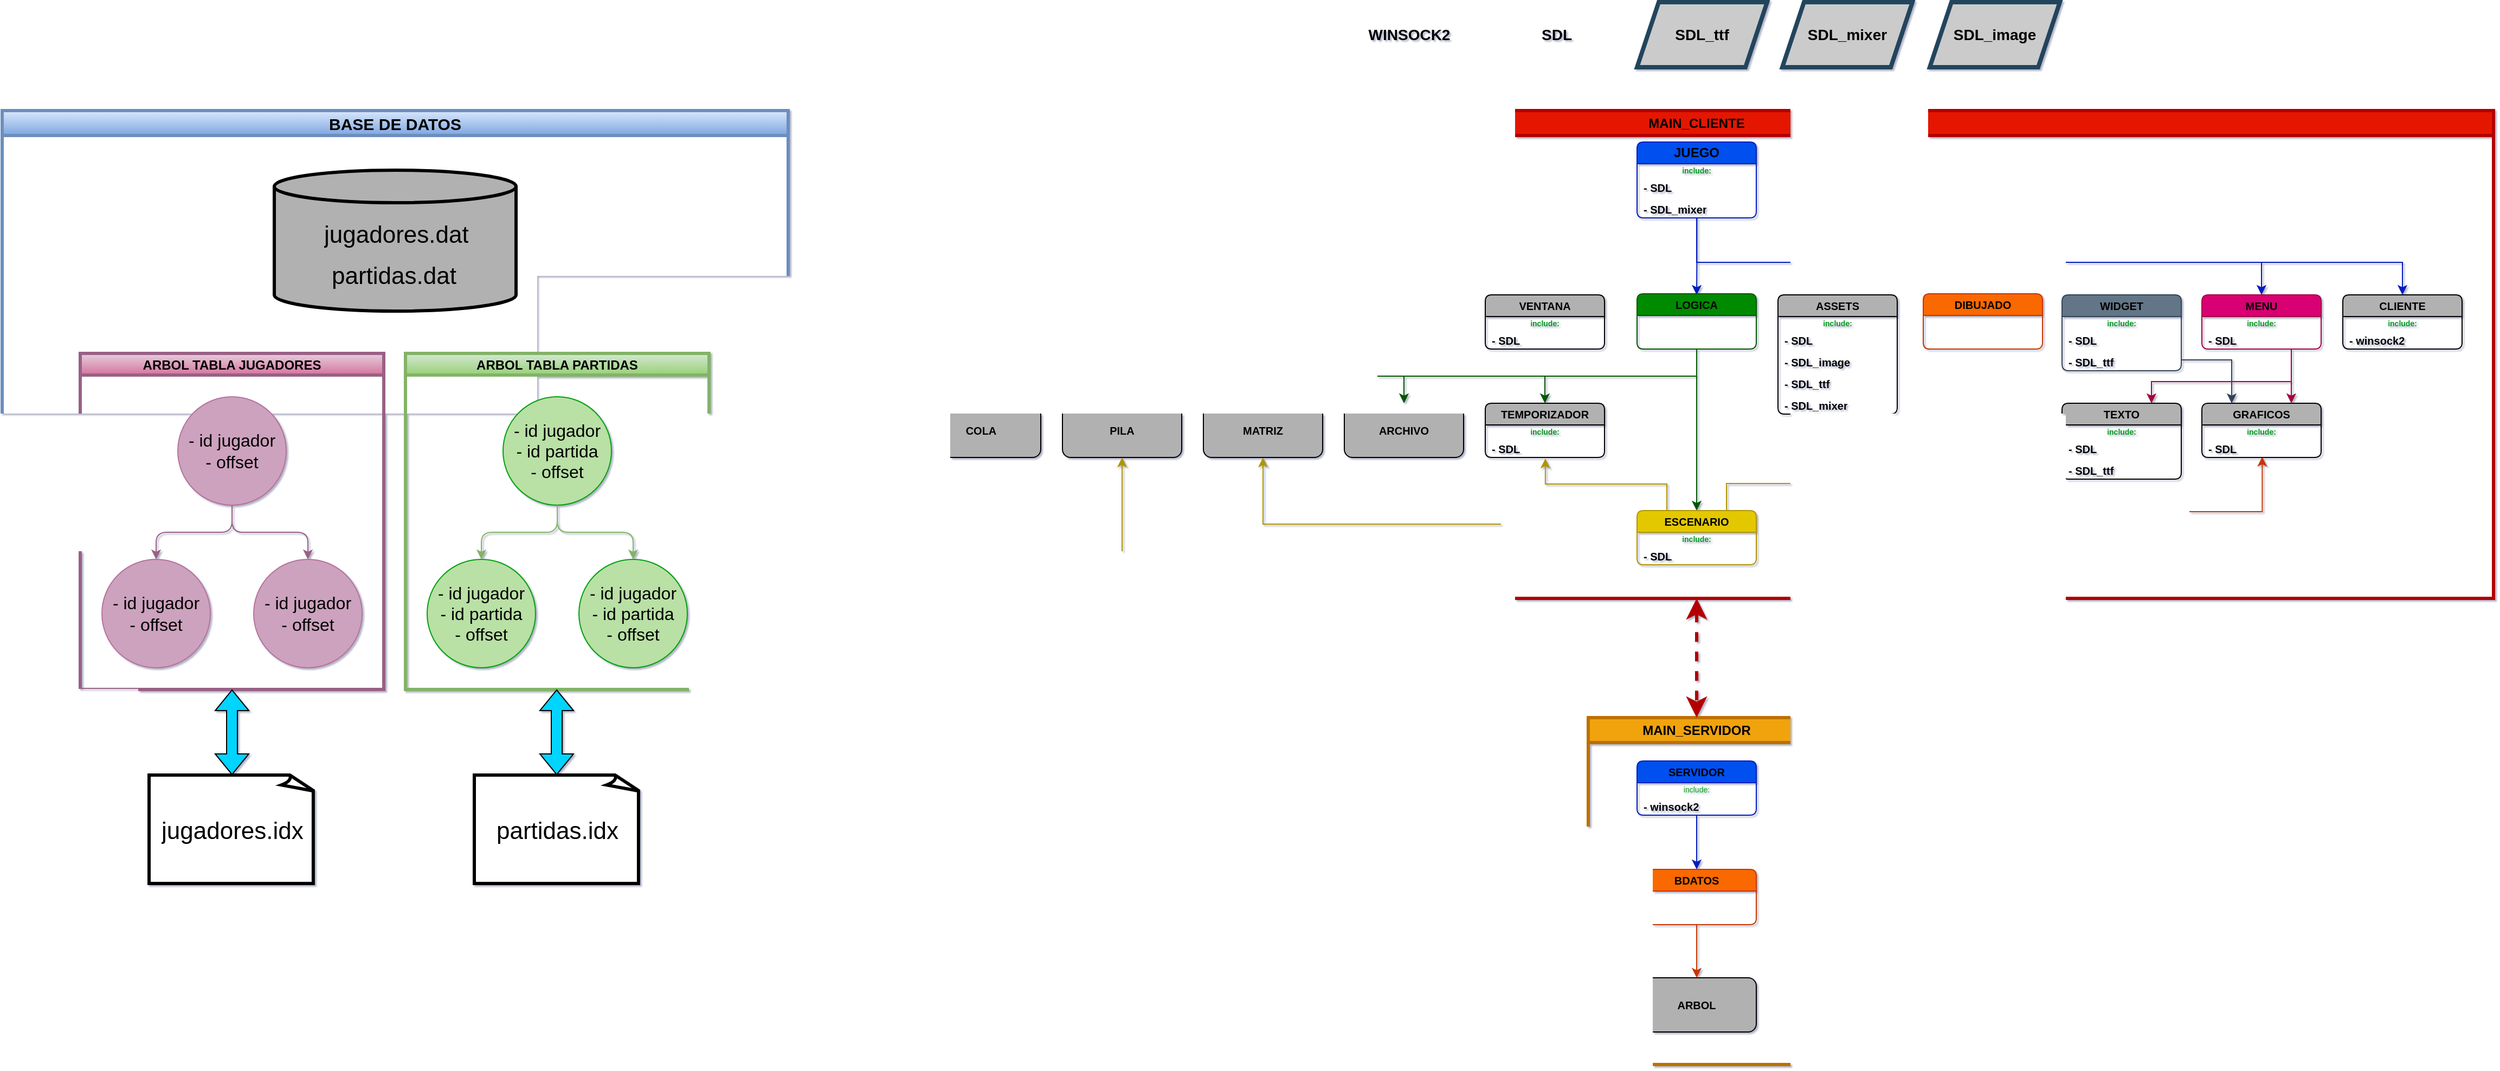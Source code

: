<mxfile version="28.1.2">
  <diagram name="Página-1" id="8xJ58uFshIjNtv8BeAsI">
    <mxGraphModel dx="3648" dy="1732" grid="0" gridSize="10" guides="1" tooltips="1" connect="1" arrows="1" fold="1" page="0" pageScale="1" pageWidth="827" pageHeight="1169" background="#ffffff" math="0" shadow="1">
      <root>
        <mxCell id="0" />
        <mxCell id="1" parent="0" />
        <mxCell id="m3_Cm1Yfm5MSL6efqMHy-41" value="&lt;font&gt;BASE DE DATOS&lt;/font&gt;" style="swimlane;whiteSpace=wrap;html=1;fillColor=#dae8fc;strokeColor=#6c8ebf;strokeWidth=3;gradientColor=#7ea6e0;labelBackgroundColor=none;swimlaneFillColor=#FFFFFF;fontSize=15;fontColor=#000000;" vertex="1" parent="1">
          <mxGeometry x="-738" y="140" width="725" height="764" as="geometry" />
        </mxCell>
        <mxCell id="qPD3X5Da9YaReoLdSvhw-47" style="edgeStyle=orthogonalEdgeStyle;rounded=0;orthogonalLoop=1;jettySize=auto;html=1;exitX=0.506;exitY=1.035;exitDx=0;exitDy=0;entryX=0.5;entryY=0;entryDx=0;entryDy=0;fillColor=#0050ef;strokeColor=#001DBC;exitPerimeter=0;" parent="1" source="qPD3X5Da9YaReoLdSvhw-148" target="qPD3X5Da9YaReoLdSvhw-149" edge="1">
          <mxGeometry relative="1" as="geometry">
            <mxPoint x="912" y="240" as="sourcePoint" />
            <mxPoint x="1408" y="310" as="targetPoint" />
            <Array as="points">
              <mxPoint x="826" y="280" />
              <mxPoint x="1346" y="280" />
            </Array>
          </mxGeometry>
        </mxCell>
        <mxCell id="qPD3X5Da9YaReoLdSvhw-80" style="edgeStyle=orthogonalEdgeStyle;rounded=0;orthogonalLoop=1;jettySize=auto;html=1;exitX=0.5;exitY=1;exitDx=0;exitDy=0;entryX=0.5;entryY=0;entryDx=0;entryDy=0;fillColor=#0050ef;strokeColor=#001DBC;" parent="1" source="qPD3X5Da9YaReoLdSvhw-145" target="qPD3X5Da9YaReoLdSvhw-159" edge="1">
          <mxGeometry relative="1" as="geometry">
            <mxPoint x="955" y="240" as="sourcePoint" />
            <mxPoint x="615" y="310" as="targetPoint" />
            <Array as="points">
              <mxPoint x="825" y="280" />
              <mxPoint x="685" y="280" />
            </Array>
          </mxGeometry>
        </mxCell>
        <mxCell id="qPD3X5Da9YaReoLdSvhw-81" style="edgeStyle=orthogonalEdgeStyle;rounded=0;orthogonalLoop=1;jettySize=auto;html=1;exitX=0.5;exitY=1;exitDx=0;exitDy=0;fillColor=#0050ef;strokeColor=#001DBC;entryX=0.5;entryY=0;entryDx=0;entryDy=0;" parent="1" source="qPD3X5Da9YaReoLdSvhw-145" target="qPD3X5Da9YaReoLdSvhw-132" edge="1">
          <mxGeometry relative="1" as="geometry">
            <mxPoint x="919" y="240" as="sourcePoint" />
            <mxPoint x="919" y="310" as="targetPoint" />
            <Array as="points">
              <mxPoint x="825" y="280" />
              <mxPoint x="955" y="280" />
            </Array>
          </mxGeometry>
        </mxCell>
        <mxCell id="qPD3X5Da9YaReoLdSvhw-88" style="edgeStyle=orthogonalEdgeStyle;rounded=0;orthogonalLoop=1;jettySize=auto;html=1;exitX=0.5;exitY=1;exitDx=0;exitDy=0;entryX=0.5;entryY=0;entryDx=0;entryDy=0;fillColor=#0050ef;strokeColor=#001DBC;" parent="1" source="qPD3X5Da9YaReoLdSvhw-145" edge="1">
          <mxGeometry relative="1" as="geometry">
            <mxPoint x="919" y="240" as="sourcePoint" />
            <Array as="points">
              <mxPoint x="825" y="280" />
              <mxPoint x="1089" y="280" />
            </Array>
            <mxPoint x="1089" y="310" as="targetPoint" />
          </mxGeometry>
        </mxCell>
        <mxCell id="qPD3X5Da9YaReoLdSvhw-97" style="edgeStyle=orthogonalEdgeStyle;rounded=0;orthogonalLoop=1;jettySize=auto;html=1;entryX=0.5;entryY=0;entryDx=0;entryDy=0;fillColor=#0050ef;strokeColor=#001DBC;" parent="1" target="qPD3X5Da9YaReoLdSvhw-162" edge="1">
          <mxGeometry relative="1" as="geometry">
            <mxPoint x="825" y="240" as="sourcePoint" />
            <mxPoint x="1253" y="310" as="targetPoint" />
            <Array as="points">
              <mxPoint x="825" y="280" />
              <mxPoint x="1217" y="280" />
            </Array>
          </mxGeometry>
        </mxCell>
        <mxCell id="qPD3X5Da9YaReoLdSvhw-89" style="edgeStyle=orthogonalEdgeStyle;rounded=0;orthogonalLoop=1;jettySize=auto;html=1;exitX=1;exitY=0.5;exitDx=0;exitDy=0;entryX=0.5;entryY=1;entryDx=0;entryDy=0;fillColor=#e3c800;strokeColor=#B09500;fontColor=#000000;labelBackgroundColor=none;fontStyle=1;fontSize=10;" parent="1" source="qPD3X5Da9YaReoLdSvhw-139" edge="1">
          <mxGeometry relative="1" as="geometry">
            <mxPoint x="840" y="535" as="sourcePoint" />
            <Array as="points">
              <mxPoint x="1089" y="535" />
            </Array>
            <mxPoint x="1089" y="360" as="targetPoint" />
          </mxGeometry>
        </mxCell>
        <mxCell id="qPD3X5Da9YaReoLdSvhw-98" style="edgeStyle=orthogonalEdgeStyle;rounded=0;orthogonalLoop=1;jettySize=auto;html=1;exitX=0.5;exitY=1;exitDx=0;exitDy=0;entryX=0.506;entryY=0.967;entryDx=0;entryDy=0;fillColor=#fa6800;strokeColor=#C73500;entryPerimeter=0;fontColor=#000000;labelBackgroundColor=none;fontStyle=1;fontSize=10;" parent="1" target="qPD3X5Da9YaReoLdSvhw-144" edge="1">
          <mxGeometry relative="1" as="geometry">
            <mxPoint x="1089" y="360" as="sourcePoint" />
            <mxPoint x="1372" y="460" as="targetPoint" />
            <Array as="points">
              <mxPoint x="1120" y="360" />
              <mxPoint x="1120" y="510" />
              <mxPoint x="1347" y="510" />
            </Array>
          </mxGeometry>
        </mxCell>
        <mxCell id="qPD3X5Da9YaReoLdSvhw-102" style="edgeStyle=orthogonalEdgeStyle;rounded=0;orthogonalLoop=1;jettySize=auto;html=1;exitX=0.25;exitY=1;exitDx=0;exitDy=0;fillColor=#fa6800;strokeColor=#C73500;entryX=1;entryY=0.5;entryDx=0;entryDy=0;fontColor=#000000;labelBackgroundColor=none;fontStyle=1;fontSize=10;" parent="1" target="qPD3X5Da9YaReoLdSvhw-153" edge="1">
          <mxGeometry relative="1" as="geometry">
            <mxPoint x="710" y="430" as="targetPoint" />
            <mxPoint x="1061.5" y="360" as="sourcePoint" />
          </mxGeometry>
        </mxCell>
        <mxCell id="qPD3X5Da9YaReoLdSvhw-10" value="ARCHIVO" style="html=1;whiteSpace=wrap;rounded=1;glass=0;shadow=0;fontColor=#000000;labelBackgroundColor=none;fontStyle=1;fontSize=10;strokeColor=#000000;fillColor=#B1B1B1;labelBorderColor=none;" parent="1" vertex="1">
          <mxGeometry x="500" y="410" width="110" height="50" as="geometry" />
        </mxCell>
        <mxCell id="qPD3X5Da9YaReoLdSvhw-34" value="" style="endArrow=classic;html=1;rounded=0;exitX=0.226;exitY=1.012;exitDx=0;exitDy=0;fillColor=#647687;strokeColor=#314354;exitPerimeter=0;fontColor=#000000;labelBackgroundColor=none;fontStyle=1;fontSize=10;" parent="1" source="qPD3X5Da9YaReoLdSvhw-165" edge="1">
          <mxGeometry width="50" height="50" relative="1" as="geometry">
            <mxPoint x="1187" y="360" as="sourcePoint" />
            <mxPoint x="1187" y="410" as="targetPoint" />
          </mxGeometry>
        </mxCell>
        <mxCell id="qPD3X5Da9YaReoLdSvhw-78" style="edgeStyle=orthogonalEdgeStyle;rounded=0;orthogonalLoop=1;jettySize=auto;html=1;exitX=0;exitY=0.25;exitDx=0;exitDy=0;entryX=0.5;entryY=1;entryDx=0;entryDy=0;fillColor=#e3c800;strokeColor=#B09500;fontColor=#000000;labelBackgroundColor=none;fontStyle=1;fontSize=10;" parent="1" source="qPD3X5Da9YaReoLdSvhw-138" target="qPD3X5Da9YaReoLdSvhw-59" edge="1">
          <mxGeometry relative="1" as="geometry">
            <mxPoint x="730" y="522.5" as="sourcePoint" />
          </mxGeometry>
        </mxCell>
        <mxCell id="qPD3X5Da9YaReoLdSvhw-59" value="MATRIZ" style="html=1;whiteSpace=wrap;rounded=1;glass=0;shadow=0;fontColor=#000000;labelBackgroundColor=none;fontStyle=1;fontSize=10;strokeColor=#000000;fillColor=#B1B1B1;labelBorderColor=none;" parent="1" vertex="1">
          <mxGeometry x="370" y="410" width="110" height="50" as="geometry" />
        </mxCell>
        <mxCell id="qPD3X5Da9YaReoLdSvhw-79" style="edgeStyle=orthogonalEdgeStyle;rounded=0;orthogonalLoop=1;jettySize=auto;html=1;exitX=0;exitY=0.5;exitDx=0;exitDy=0;entryX=0.5;entryY=1;entryDx=0;entryDy=0;fillColor=#e3c800;strokeColor=#B09500;fontColor=#000000;labelBackgroundColor=none;fontStyle=1;fontSize=10;" parent="1" source="qPD3X5Da9YaReoLdSvhw-140" target="qPD3X5Da9YaReoLdSvhw-61" edge="1">
          <mxGeometry relative="1" as="geometry">
            <mxPoint x="730" y="547.5" as="sourcePoint" />
          </mxGeometry>
        </mxCell>
        <mxCell id="qPD3X5Da9YaReoLdSvhw-61" value="PILA" style="html=1;whiteSpace=wrap;rounded=1;glass=0;shadow=0;fontColor=#000000;labelBackgroundColor=none;fontStyle=1;fontSize=10;strokeColor=#000000;fillColor=#B1B1B1;labelBorderColor=none;" parent="1" vertex="1">
          <mxGeometry x="240" y="410" width="110" height="50" as="geometry" />
        </mxCell>
        <mxCell id="qPD3X5Da9YaReoLdSvhw-63" value="COLA" style="html=1;whiteSpace=wrap;rounded=1;glass=0;shadow=0;fontColor=#000000;labelBackgroundColor=none;fontStyle=1;fontSize=10;strokeColor=#000000;fillColor=#B1B1B1;labelBorderColor=none;" parent="1" vertex="1">
          <mxGeometry x="110" y="410" width="110" height="50" as="geometry" />
        </mxCell>
        <mxCell id="qPD3X5Da9YaReoLdSvhw-99" value="WINSOCK2" style="shape=parallelogram;perimeter=parallelogramPerimeter;whiteSpace=wrap;html=1;fixedSize=1;fillColor=#CBCBCB;strokeColor=#23445d;strokeWidth=4;fillStyle=auto;fontStyle=1;fontSize=14;fontColor=#000000;" parent="1" vertex="1">
          <mxGeometry x="500" y="40" width="120" height="60" as="geometry" />
        </mxCell>
        <mxCell id="qPD3X5Da9YaReoLdSvhw-104" value="SDL" style="shape=parallelogram;perimeter=parallelogramPerimeter;whiteSpace=wrap;html=1;fixedSize=1;fillColor=#CBCBCB;strokeColor=#23445d;strokeWidth=4;fillStyle=auto;fontStyle=1;fontSize=14;fontColor=#000000;" parent="1" vertex="1">
          <mxGeometry x="636" y="40" width="120" height="60" as="geometry" />
        </mxCell>
        <mxCell id="qPD3X5Da9YaReoLdSvhw-105" value="SDL_ttf" style="shape=parallelogram;perimeter=parallelogramPerimeter;whiteSpace=wrap;html=1;fixedSize=1;fillColor=#CBCBCB;strokeColor=#23445d;strokeWidth=4;fillStyle=auto;fontStyle=1;fontSize=14;fontColor=#000000;" parent="1" vertex="1">
          <mxGeometry x="770" y="40" width="120" height="60" as="geometry" />
        </mxCell>
        <mxCell id="qPD3X5Da9YaReoLdSvhw-106" value="SDL_mixer" style="shape=parallelogram;perimeter=parallelogramPerimeter;whiteSpace=wrap;html=1;fixedSize=1;fillColor=#CBCBCB;strokeColor=#23445d;strokeWidth=4;fillStyle=auto;fontStyle=1;fontSize=14;fontColor=#000000;" parent="1" vertex="1">
          <mxGeometry x="904" y="40" width="120" height="60" as="geometry" />
        </mxCell>
        <mxCell id="qPD3X5Da9YaReoLdSvhw-107" value="SDL_image" style="shape=parallelogram;perimeter=parallelogramPerimeter;whiteSpace=wrap;html=1;fixedSize=1;fillColor=#CBCBCB;strokeColor=#23445d;strokeWidth=4;fillStyle=auto;fontStyle=1;fontSize=14;fontColor=#000000;" parent="1" vertex="1">
          <mxGeometry x="1040" y="40" width="120" height="60" as="geometry" />
        </mxCell>
        <mxCell id="qPD3X5Da9YaReoLdSvhw-121" value="CLIENTE" style="swimlane;fontStyle=1;childLayout=stackLayout;horizontal=1;startSize=20;horizontalStack=0;resizeParent=1;resizeParentMax=0;resizeLast=0;collapsible=1;marginBottom=0;whiteSpace=wrap;html=1;rounded=1;absoluteArcSize=0;fontSize=10;arcSize=10;fillColor=#B1B1B1;fontColor=#000000;labelBackgroundColor=none;strokeColor=#000000;" parent="1" vertex="1">
          <mxGeometry x="1421" y="310" width="110" height="50" as="geometry">
            <mxRectangle x="1720" y="300" width="60" height="30" as="alternateBounds" />
          </mxGeometry>
        </mxCell>
        <mxCell id="qPD3X5Da9YaReoLdSvhw-122" value="include:" style="text;strokeColor=none;fillColor=none;align=center;verticalAlign=middle;spacingLeft=4;spacingRight=4;overflow=hidden;points=[[0,0.5],[1,0.5]];portConstraint=eastwest;rotatable=0;whiteSpace=wrap;html=1;fontSize=7;spacing=2;fontColor=#009A1B;fontStyle=1;arcSize=12;absoluteArcSize=1;imageAspect=0;rounded=0;labelBackgroundColor=none;" parent="qPD3X5Da9YaReoLdSvhw-121" vertex="1">
          <mxGeometry y="20" width="110" height="10" as="geometry" />
        </mxCell>
        <mxCell id="qPD3X5Da9YaReoLdSvhw-124" value="- winsock2" style="text;strokeColor=none;fillColor=none;spacingLeft=4;spacingRight=4;overflow=hidden;rotatable=0;points=[[0,0.5],[1,0.5]];portConstraint=eastwest;fontSize=10;whiteSpace=wrap;html=1;absoluteArcSize=0;rounded=1;gradientColor=default;fontColor=#000000;labelBackgroundColor=none;fontStyle=1" parent="qPD3X5Da9YaReoLdSvhw-121" vertex="1">
          <mxGeometry y="30" width="110" height="20" as="geometry" />
        </mxCell>
        <mxCell id="qPD3X5Da9YaReoLdSvhw-132" value="&lt;font&gt;ASSETS&lt;/font&gt;" style="swimlane;fontStyle=1;childLayout=stackLayout;horizontal=1;startSize=20;horizontalStack=0;resizeParent=1;resizeParentMax=0;resizeLast=0;collapsible=1;marginBottom=0;whiteSpace=wrap;html=1;rounded=1;absoluteArcSize=0;fontSize=10;arcSize=10;fontColor=#000000;labelBackgroundColor=none;strokeColor=#000000;fillColor=#B1B1B1;" parent="1" vertex="1">
          <mxGeometry x="900" y="310" width="110" height="110" as="geometry">
            <mxRectangle x="1720" y="300" width="60" height="30" as="alternateBounds" />
          </mxGeometry>
        </mxCell>
        <mxCell id="qPD3X5Da9YaReoLdSvhw-133" value="include:" style="text;strokeColor=none;fillColor=none;align=center;verticalAlign=middle;spacingLeft=4;spacingRight=4;overflow=hidden;points=[[0,0.5],[1,0.5]];portConstraint=eastwest;rotatable=0;whiteSpace=wrap;html=1;fontSize=7;spacing=2;fontColor=#009A1B;fontStyle=1;arcSize=12;absoluteArcSize=1;imageAspect=0;rounded=0;labelBackgroundColor=none;" parent="qPD3X5Da9YaReoLdSvhw-132" vertex="1">
          <mxGeometry y="20" width="110" height="10" as="geometry" />
        </mxCell>
        <mxCell id="qPD3X5Da9YaReoLdSvhw-134" value="- SDL" style="text;strokeColor=none;fillColor=none;spacingLeft=4;spacingRight=4;overflow=hidden;rotatable=0;points=[[0,0.5],[1,0.5]];portConstraint=eastwest;fontSize=10;whiteSpace=wrap;html=1;absoluteArcSize=0;rounded=1;gradientColor=default;fontColor=#000000;labelBackgroundColor=none;fontStyle=1" parent="qPD3X5Da9YaReoLdSvhw-132" vertex="1">
          <mxGeometry y="30" width="110" height="20" as="geometry" />
        </mxCell>
        <mxCell id="qPD3X5Da9YaReoLdSvhw-135" value="- SDL_image" style="text;strokeColor=none;fillColor=none;spacingLeft=4;spacingRight=4;overflow=hidden;rotatable=0;points=[[0,0.5],[1,0.5]];portConstraint=eastwest;fontSize=10;whiteSpace=wrap;html=1;absoluteArcSize=0;rounded=1;gradientColor=default;fontColor=#000000;labelBackgroundColor=none;fontStyle=1" parent="qPD3X5Da9YaReoLdSvhw-132" vertex="1">
          <mxGeometry y="50" width="110" height="20" as="geometry" />
        </mxCell>
        <mxCell id="qPD3X5Da9YaReoLdSvhw-136" value="- SDL_ttf" style="text;strokeColor=none;fillColor=none;spacingLeft=4;spacingRight=4;overflow=hidden;rotatable=0;points=[[0,0.5],[1,0.5]];portConstraint=eastwest;fontSize=10;whiteSpace=wrap;html=1;absoluteArcSize=0;rounded=1;gradientColor=default;fontColor=#000000;labelBackgroundColor=none;fontStyle=1" parent="qPD3X5Da9YaReoLdSvhw-132" vertex="1">
          <mxGeometry y="70" width="110" height="20" as="geometry" />
        </mxCell>
        <mxCell id="qPD3X5Da9YaReoLdSvhw-137" value="- SDL_mixer" style="text;strokeColor=none;fillColor=none;spacingLeft=4;spacingRight=4;overflow=hidden;rotatable=0;points=[[0,0.5],[1,0.5]];portConstraint=eastwest;fontSize=10;whiteSpace=wrap;html=1;absoluteArcSize=0;rounded=1;gradientColor=default;fontColor=#000000;labelBackgroundColor=none;fontStyle=1" parent="qPD3X5Da9YaReoLdSvhw-132" vertex="1">
          <mxGeometry y="90" width="110" height="20" as="geometry" />
        </mxCell>
        <mxCell id="qPD3X5Da9YaReoLdSvhw-141" style="edgeStyle=orthogonalEdgeStyle;rounded=0;orthogonalLoop=1;jettySize=auto;html=1;exitX=0.25;exitY=0;exitDx=0;exitDy=0;entryX=0.504;entryY=1.05;entryDx=0;entryDy=0;fillColor=#e3c800;strokeColor=#B09500;entryPerimeter=0;fontColor=#000000;labelBackgroundColor=none;fontStyle=1;fontSize=10;" parent="1" source="qPD3X5Da9YaReoLdSvhw-138" target="qPD3X5Da9YaReoLdSvhw-154" edge="1">
          <mxGeometry relative="1" as="geometry">
            <mxPoint x="645" y="460" as="targetPoint" />
          </mxGeometry>
        </mxCell>
        <mxCell id="qPD3X5Da9YaReoLdSvhw-142" value="&lt;span&gt;GRAFICOS&lt;/span&gt;" style="swimlane;fontStyle=1;childLayout=stackLayout;horizontal=1;startSize=20;horizontalStack=0;resizeParent=1;resizeParentMax=0;resizeLast=0;collapsible=1;marginBottom=0;whiteSpace=wrap;html=1;rounded=1;absoluteArcSize=0;fontSize=10;arcSize=10;fillColor=#B1B1B1;fontColor=#000000;labelBackgroundColor=none;strokeColor=#000000;" parent="1" vertex="1">
          <mxGeometry x="1291" y="410" width="110" height="50" as="geometry">
            <mxRectangle x="1720" y="300" width="60" height="30" as="alternateBounds" />
          </mxGeometry>
        </mxCell>
        <mxCell id="qPD3X5Da9YaReoLdSvhw-143" value="include:" style="text;strokeColor=none;fillColor=none;align=center;verticalAlign=middle;spacingLeft=4;spacingRight=4;overflow=hidden;points=[[0,0.5],[1,0.5]];portConstraint=eastwest;rotatable=0;whiteSpace=wrap;html=1;fontSize=7;spacing=2;fontColor=#009A1B;fontStyle=1;arcSize=12;absoluteArcSize=1;imageAspect=0;rounded=0;labelBackgroundColor=none;" parent="qPD3X5Da9YaReoLdSvhw-142" vertex="1">
          <mxGeometry y="20" width="110" height="10" as="geometry" />
        </mxCell>
        <mxCell id="qPD3X5Da9YaReoLdSvhw-144" value="- SDL" style="text;strokeColor=none;fillColor=none;spacingLeft=4;spacingRight=4;overflow=hidden;rotatable=0;points=[[0,0.5],[1,0.5]];portConstraint=eastwest;fontSize=10;whiteSpace=wrap;html=1;absoluteArcSize=0;rounded=1;gradientColor=default;fontColor=#000000;labelBackgroundColor=none;fontStyle=1;" parent="qPD3X5Da9YaReoLdSvhw-142" vertex="1">
          <mxGeometry y="30" width="110" height="20" as="geometry" />
        </mxCell>
        <mxCell id="qPD3X5Da9YaReoLdSvhw-168" style="edgeStyle=orthogonalEdgeStyle;rounded=0;orthogonalLoop=1;jettySize=auto;html=1;exitX=0.75;exitY=1;exitDx=0;exitDy=0;entryX=0.75;entryY=0;entryDx=0;entryDy=0;fillColor=#d80073;strokeColor=#A50040;fontColor=#000000;labelBackgroundColor=none;fontStyle=1;fontSize=10;" parent="1" source="qPD3X5Da9YaReoLdSvhw-149" target="qPD3X5Da9YaReoLdSvhw-142" edge="1">
          <mxGeometry relative="1" as="geometry" />
        </mxCell>
        <mxCell id="qPD3X5Da9YaReoLdSvhw-169" style="edgeStyle=orthogonalEdgeStyle;rounded=0;orthogonalLoop=1;jettySize=auto;html=1;exitX=0.75;exitY=1;exitDx=0;exitDy=0;entryX=0.75;entryY=0;entryDx=0;entryDy=0;fillColor=#d80073;strokeColor=#A50040;fontColor=#000000;labelBackgroundColor=none;fontStyle=1;fontSize=10;" parent="1" source="qPD3X5Da9YaReoLdSvhw-149" target="qPD3X5Da9YaReoLdSvhw-155" edge="1">
          <mxGeometry relative="1" as="geometry">
            <Array as="points">
              <mxPoint x="1374" y="390" />
              <mxPoint x="1244" y="390" />
            </Array>
          </mxGeometry>
        </mxCell>
        <mxCell id="qPD3X5Da9YaReoLdSvhw-149" value="&lt;span&gt;MENU&lt;/span&gt;" style="swimlane;fontStyle=1;childLayout=stackLayout;horizontal=1;startSize=20;horizontalStack=0;resizeParent=1;resizeParentMax=0;resizeLast=0;collapsible=1;marginBottom=0;whiteSpace=wrap;html=1;rounded=1;absoluteArcSize=0;fontSize=10;arcSize=10;fillColor=#d80073;fontColor=#000000;strokeColor=#A50040;labelBackgroundColor=none;" parent="1" vertex="1">
          <mxGeometry x="1291" y="310" width="110" height="50" as="geometry">
            <mxRectangle x="1720" y="300" width="60" height="30" as="alternateBounds" />
          </mxGeometry>
        </mxCell>
        <mxCell id="qPD3X5Da9YaReoLdSvhw-150" value="include:" style="text;strokeColor=none;fillColor=none;align=center;verticalAlign=middle;spacingLeft=4;spacingRight=4;overflow=hidden;points=[[0,0.5],[1,0.5]];portConstraint=eastwest;rotatable=0;whiteSpace=wrap;html=1;fontSize=7;spacing=2;fontColor=#009A1B;fontStyle=1;arcSize=12;absoluteArcSize=1;imageAspect=0;rounded=0;labelBackgroundColor=none;" parent="qPD3X5Da9YaReoLdSvhw-149" vertex="1">
          <mxGeometry y="20" width="110" height="10" as="geometry" />
        </mxCell>
        <mxCell id="qPD3X5Da9YaReoLdSvhw-151" value="- SDL" style="text;strokeColor=none;fillColor=none;spacingLeft=4;spacingRight=4;overflow=hidden;rotatable=0;points=[[0,0.5],[1,0.5]];portConstraint=eastwest;fontSize=10;whiteSpace=wrap;html=1;absoluteArcSize=0;rounded=1;gradientColor=default;fontColor=#000000;labelBackgroundColor=none;fontStyle=1" parent="qPD3X5Da9YaReoLdSvhw-149" vertex="1">
          <mxGeometry y="30" width="110" height="20" as="geometry" />
        </mxCell>
        <mxCell id="qPD3X5Da9YaReoLdSvhw-152" value="&lt;span&gt;TEMPORIZADOR&lt;/span&gt;" style="swimlane;fontStyle=1;childLayout=stackLayout;horizontal=1;startSize=20;horizontalStack=0;resizeParent=1;resizeParentMax=0;resizeLast=0;collapsible=1;marginBottom=0;whiteSpace=wrap;html=1;rounded=1;absoluteArcSize=0;fontSize=10;arcSize=10;fontColor=#000000;labelBackgroundColor=none;strokeColor=#000000;fillColor=#B1B1B1;" parent="1" vertex="1">
          <mxGeometry x="630" y="410" width="110" height="50" as="geometry">
            <mxRectangle x="1720" y="300" width="60" height="30" as="alternateBounds" />
          </mxGeometry>
        </mxCell>
        <mxCell id="qPD3X5Da9YaReoLdSvhw-153" value="include:" style="text;strokeColor=none;fillColor=none;align=center;verticalAlign=middle;spacingLeft=4;spacingRight=4;overflow=hidden;points=[[0,0.5],[1,0.5]];portConstraint=eastwest;rotatable=0;whiteSpace=wrap;html=1;fontSize=7;spacing=2;fontColor=#009A1B;fontStyle=1;arcSize=12;absoluteArcSize=1;imageAspect=0;rounded=0;labelBackgroundColor=none;" parent="qPD3X5Da9YaReoLdSvhw-152" vertex="1">
          <mxGeometry y="20" width="110" height="10" as="geometry" />
        </mxCell>
        <mxCell id="qPD3X5Da9YaReoLdSvhw-154" value="- SDL" style="text;strokeColor=none;fillColor=none;spacingLeft=4;spacingRight=4;overflow=hidden;rotatable=0;points=[[0,0.5],[1,0.5]];portConstraint=eastwest;fontSize=10;whiteSpace=wrap;html=1;absoluteArcSize=0;rounded=1;gradientColor=default;fontColor=#000000;labelBackgroundColor=none;fontStyle=1" parent="qPD3X5Da9YaReoLdSvhw-152" vertex="1">
          <mxGeometry y="30" width="110" height="20" as="geometry" />
        </mxCell>
        <mxCell id="qPD3X5Da9YaReoLdSvhw-155" value="&lt;span&gt;TEXTO&lt;/span&gt;" style="swimlane;fontStyle=1;childLayout=stackLayout;horizontal=1;startSize=20;horizontalStack=0;resizeParent=1;resizeParentMax=0;resizeLast=0;collapsible=1;marginBottom=0;whiteSpace=wrap;html=1;rounded=1;absoluteArcSize=0;fontSize=10;arcSize=10;fillColor=#B1B1B1;fontColor=#000000;labelBackgroundColor=none;strokeColor=#000000;" parent="1" vertex="1">
          <mxGeometry x="1162" y="410" width="110" height="70" as="geometry">
            <mxRectangle x="1720" y="300" width="60" height="30" as="alternateBounds" />
          </mxGeometry>
        </mxCell>
        <mxCell id="qPD3X5Da9YaReoLdSvhw-156" value="include:" style="text;strokeColor=none;fillColor=none;align=center;verticalAlign=middle;spacingLeft=4;spacingRight=4;overflow=hidden;points=[[0,0.5],[1,0.5]];portConstraint=eastwest;rotatable=0;whiteSpace=wrap;html=1;fontSize=7;spacing=2;fontColor=#009A1B;fontStyle=1;arcSize=12;absoluteArcSize=1;imageAspect=0;rounded=0;labelBackgroundColor=none;" parent="qPD3X5Da9YaReoLdSvhw-155" vertex="1">
          <mxGeometry y="20" width="110" height="10" as="geometry" />
        </mxCell>
        <mxCell id="qPD3X5Da9YaReoLdSvhw-157" value="- SDL" style="text;strokeColor=none;fillColor=none;spacingLeft=4;spacingRight=4;overflow=hidden;rotatable=0;points=[[0,0.5],[1,0.5]];portConstraint=eastwest;fontSize=10;whiteSpace=wrap;html=1;absoluteArcSize=0;rounded=1;gradientColor=default;fontColor=#000000;labelBackgroundColor=none;fontStyle=1" parent="qPD3X5Da9YaReoLdSvhw-155" vertex="1">
          <mxGeometry y="30" width="110" height="20" as="geometry" />
        </mxCell>
        <mxCell id="qPD3X5Da9YaReoLdSvhw-158" value="- SDL_ttf" style="text;strokeColor=none;fillColor=none;spacingLeft=4;spacingRight=4;overflow=hidden;rotatable=0;points=[[0,0.5],[1,0.5]];portConstraint=eastwest;fontSize=10;whiteSpace=wrap;html=1;absoluteArcSize=0;rounded=1;gradientColor=default;fontColor=#000000;labelBackgroundColor=none;fontStyle=1" parent="qPD3X5Da9YaReoLdSvhw-155" vertex="1">
          <mxGeometry y="50" width="110" height="20" as="geometry" />
        </mxCell>
        <mxCell id="qPD3X5Da9YaReoLdSvhw-159" value="&lt;span&gt;VENTANA&lt;/span&gt;" style="swimlane;fontStyle=1;childLayout=stackLayout;horizontal=1;startSize=20;horizontalStack=0;resizeParent=1;resizeParentMax=0;resizeLast=0;collapsible=1;marginBottom=0;whiteSpace=wrap;html=1;rounded=1;absoluteArcSize=0;fontSize=10;arcSize=10;fillColor=#B1B1B1;fontColor=#000000;labelBackgroundColor=none;labelBorderColor=none;strokeColor=#000000;" parent="1" vertex="1">
          <mxGeometry x="630" y="310" width="110" height="50" as="geometry">
            <mxRectangle x="1720" y="300" width="60" height="30" as="alternateBounds" />
          </mxGeometry>
        </mxCell>
        <mxCell id="qPD3X5Da9YaReoLdSvhw-160" value="include:" style="text;strokeColor=none;fillColor=none;align=center;verticalAlign=middle;spacingLeft=4;spacingRight=4;overflow=hidden;points=[[0,0.5],[1,0.5]];portConstraint=eastwest;rotatable=0;whiteSpace=wrap;html=1;fontSize=7;spacing=2;fontColor=#009A1B;fontStyle=1;arcSize=12;absoluteArcSize=1;imageAspect=0;rounded=0;labelBackgroundColor=none;" parent="qPD3X5Da9YaReoLdSvhw-159" vertex="1">
          <mxGeometry y="20" width="110" height="10" as="geometry" />
        </mxCell>
        <mxCell id="qPD3X5Da9YaReoLdSvhw-161" value="- SDL" style="text;strokeColor=none;fillColor=none;spacingLeft=4;spacingRight=4;overflow=hidden;rotatable=0;points=[[0,0.5],[1,0.5]];portConstraint=eastwest;fontSize=10;whiteSpace=wrap;html=1;absoluteArcSize=0;rounded=1;gradientColor=default;fontColor=#000000;labelBackgroundColor=none;fontStyle=1" parent="qPD3X5Da9YaReoLdSvhw-159" vertex="1">
          <mxGeometry y="30" width="110" height="20" as="geometry" />
        </mxCell>
        <mxCell id="qPD3X5Da9YaReoLdSvhw-162" value="&lt;span&gt;WIDGET&lt;/span&gt;" style="swimlane;fontStyle=1;childLayout=stackLayout;horizontal=1;startSize=20;horizontalStack=0;resizeParent=1;resizeParentMax=0;resizeLast=0;collapsible=1;marginBottom=0;whiteSpace=wrap;html=1;rounded=1;absoluteArcSize=0;fontSize=10;arcSize=10;fillColor=#647687;strokeColor=#314354;labelBackgroundColor=none;fontColor=#000000;" parent="1" vertex="1">
          <mxGeometry x="1162" y="310" width="110" height="70" as="geometry">
            <mxRectangle x="1720" y="300" width="60" height="30" as="alternateBounds" />
          </mxGeometry>
        </mxCell>
        <mxCell id="qPD3X5Da9YaReoLdSvhw-163" value="include:" style="text;strokeColor=none;fillColor=none;align=center;verticalAlign=middle;spacingLeft=4;spacingRight=4;overflow=hidden;points=[[0,0.5],[1,0.5]];portConstraint=eastwest;rotatable=0;whiteSpace=wrap;html=1;fontSize=7;spacing=2;fontColor=#009A1B;fontStyle=1;arcSize=12;absoluteArcSize=1;imageAspect=0;rounded=0;labelBackgroundColor=none;" parent="qPD3X5Da9YaReoLdSvhw-162" vertex="1">
          <mxGeometry y="20" width="110" height="10" as="geometry" />
        </mxCell>
        <mxCell id="qPD3X5Da9YaReoLdSvhw-164" value="- SDL" style="text;strokeColor=none;fillColor=none;spacingLeft=4;spacingRight=4;overflow=hidden;rotatable=0;points=[[0,0.5],[1,0.5]];portConstraint=eastwest;fontSize=10;whiteSpace=wrap;html=1;absoluteArcSize=0;rounded=1;gradientColor=default;fontColor=#000000;labelBackgroundColor=none;fontStyle=1" parent="qPD3X5Da9YaReoLdSvhw-162" vertex="1">
          <mxGeometry y="30" width="110" height="20" as="geometry" />
        </mxCell>
        <mxCell id="qPD3X5Da9YaReoLdSvhw-165" value="- SDL_ttf" style="text;strokeColor=none;fillColor=none;spacingLeft=4;spacingRight=4;overflow=hidden;rotatable=0;points=[[0,0.5],[1,0.5]];portConstraint=eastwest;fontSize=10;whiteSpace=wrap;html=1;absoluteArcSize=0;rounded=1;gradientColor=default;fontColor=#000000;labelBackgroundColor=none;fontStyle=1" parent="qPD3X5Da9YaReoLdSvhw-162" vertex="1">
          <mxGeometry y="50" width="110" height="20" as="geometry" />
        </mxCell>
        <mxCell id="qPD3X5Da9YaReoLdSvhw-167" style="edgeStyle=orthogonalEdgeStyle;rounded=0;orthogonalLoop=1;jettySize=auto;html=1;exitX=1;exitY=0.5;exitDx=0;exitDy=0;entryX=0.25;entryY=0;entryDx=0;entryDy=0;fillColor=#647687;strokeColor=#314354;fontColor=#000000;labelBackgroundColor=none;fontStyle=1;fontSize=10;" parent="1" source="qPD3X5Da9YaReoLdSvhw-165" target="qPD3X5Da9YaReoLdSvhw-142" edge="1">
          <mxGeometry relative="1" as="geometry" />
        </mxCell>
        <mxCell id="qPD3X5Da9YaReoLdSvhw-176" style="edgeStyle=orthogonalEdgeStyle;rounded=0;orthogonalLoop=1;jettySize=auto;html=1;exitX=0.75;exitY=0;exitDx=0;exitDy=0;entryX=0.511;entryY=1.033;entryDx=0;entryDy=0;entryPerimeter=0;fillColor=#e3c800;strokeColor=#B09500;fontColor=#000000;labelBackgroundColor=none;fontStyle=1;fontSize=10;" parent="1" source="qPD3X5Da9YaReoLdSvhw-138" target="qPD3X5Da9YaReoLdSvhw-137" edge="1">
          <mxGeometry relative="1" as="geometry">
            <Array as="points">
              <mxPoint x="853" y="484" />
              <mxPoint x="956" y="484" />
            </Array>
          </mxGeometry>
        </mxCell>
        <mxCell id="qPD3X5Da9YaReoLdSvhw-191" style="edgeStyle=orthogonalEdgeStyle;rounded=0;orthogonalLoop=1;jettySize=auto;html=1;exitX=0.5;exitY=1;exitDx=0;exitDy=0;entryX=0.5;entryY=0;entryDx=0;entryDy=0;fillColor=#0050ef;strokeColor=#001DBC;" parent="1" source="qPD3X5Da9YaReoLdSvhw-185" edge="1">
          <mxGeometry relative="1" as="geometry">
            <mxPoint x="825" y="840" as="targetPoint" />
          </mxGeometry>
        </mxCell>
        <mxCell id="qPD3X5Da9YaReoLdSvhw-185" value="SERVIDOR" style="swimlane;fontStyle=1;childLayout=stackLayout;horizontal=1;startSize=20;horizontalStack=0;resizeParent=1;resizeParentMax=0;resizeLast=0;collapsible=1;marginBottom=0;whiteSpace=wrap;html=1;rounded=1;absoluteArcSize=0;fontSize=10;arcSize=10;fillColor=#0050ef;fontColor=#000000;strokeColor=#001DBC;" parent="1" vertex="1">
          <mxGeometry x="770" y="740" width="110" height="50" as="geometry">
            <mxRectangle x="1720" y="300" width="60" height="30" as="alternateBounds" />
          </mxGeometry>
        </mxCell>
        <mxCell id="qPD3X5Da9YaReoLdSvhw-186" value="include:" style="text;strokeColor=none;fillColor=none;align=center;verticalAlign=middle;spacingLeft=4;spacingRight=4;overflow=hidden;points=[[0,0.5],[1,0.5]];portConstraint=eastwest;rotatable=0;whiteSpace=wrap;html=1;fontSize=7;spacing=2;fontColor=#00A110;fontStyle=0;arcSize=12;absoluteArcSize=1;imageAspect=0;rounded=0;" parent="qPD3X5Da9YaReoLdSvhw-185" vertex="1">
          <mxGeometry y="20" width="110" height="10" as="geometry" />
        </mxCell>
        <mxCell id="qPD3X5Da9YaReoLdSvhw-187" value="&lt;font style=&quot;font-size: 10px; color: rgb(0, 0, 0);&quot;&gt;&lt;b&gt;- winsock2&lt;/b&gt;&lt;/font&gt;" style="text;strokeColor=none;fillColor=none;spacingLeft=4;spacingRight=4;overflow=hidden;rotatable=0;points=[[0,0.5],[1,0.5]];portConstraint=eastwest;fontSize=8;whiteSpace=wrap;html=1;absoluteArcSize=0;rounded=1;gradientColor=default;" parent="qPD3X5Da9YaReoLdSvhw-185" vertex="1">
          <mxGeometry y="30" width="110" height="20" as="geometry" />
        </mxCell>
        <mxCell id="qPD3X5Da9YaReoLdSvhw-188" value="ARBOL" style="html=1;whiteSpace=wrap;rounded=1;glass=0;shadow=0;fontColor=#000000;fillColor=#B1B1B1;strokeColor=#000000;fontStyle=1;fontSize=10;" parent="1" vertex="1">
          <mxGeometry x="770" y="940" width="110" height="50" as="geometry" />
        </mxCell>
        <mxCell id="qPD3X5Da9YaReoLdSvhw-193" value="&lt;font style=&quot;&quot;&gt;MAIN_SERVIDOR&lt;/font&gt;" style="swimlane;whiteSpace=wrap;html=1;fillColor=#f0a30a;fontColor=#000000;strokeColor=#BD7000;strokeWidth=3;" parent="1" vertex="1">
          <mxGeometry x="725" y="700" width="200" height="320" as="geometry" />
        </mxCell>
        <mxCell id="m3_Cm1Yfm5MSL6efqMHy-13" value="BDATOS" style="swimlane;fontStyle=1;childLayout=stackLayout;horizontal=1;startSize=20;horizontalStack=0;resizeParent=1;resizeParentMax=0;resizeLast=0;collapsible=1;marginBottom=0;whiteSpace=wrap;html=1;rounded=1;absoluteArcSize=0;fontSize=10;arcSize=10;fillColor=#fa6800;fontColor=#000000;strokeColor=#C73500;labelBackgroundColor=none;" vertex="1" parent="qPD3X5Da9YaReoLdSvhw-193">
          <mxGeometry x="45" y="140" width="110" height="51" as="geometry">
            <mxRectangle x="1720" y="300" width="60" height="30" as="alternateBounds" />
          </mxGeometry>
        </mxCell>
        <mxCell id="qPD3X5Da9YaReoLdSvhw-195" style="edgeStyle=orthogonalEdgeStyle;rounded=0;orthogonalLoop=1;jettySize=auto;html=1;exitX=0.5;exitY=1;exitDx=0;exitDy=0;entryX=0.5;entryY=0;entryDx=0;entryDy=0;dashed=1;startArrow=classic;startFill=1;fillColor=#e51400;strokeColor=#B20000;startSize=10;endSize=10;jumpSize=9;strokeWidth=3;" parent="1" source="qPD3X5Da9YaReoLdSvhw-194" target="qPD3X5Da9YaReoLdSvhw-193" edge="1">
          <mxGeometry relative="1" as="geometry" />
        </mxCell>
        <mxCell id="qPD3X5Da9YaReoLdSvhw-194" value="MAIN_CLIENTE" style="swimlane;whiteSpace=wrap;html=1;fillColor=#e51400;fontColor=#000000;strokeColor=#B20000;strokeWidth=3;swimlaneFillColor=none;" parent="1" vertex="1">
          <mxGeometry x="90" y="140" width="1470" height="450" as="geometry" />
        </mxCell>
        <mxCell id="qPD3X5Da9YaReoLdSvhw-145" value="&lt;span style=&quot;font-size: 12px;&quot;&gt;JUEGO&lt;/span&gt;" style="swimlane;fontStyle=1;childLayout=stackLayout;horizontal=1;startSize=20;horizontalStack=0;resizeParent=1;resizeParentMax=0;resizeLast=0;collapsible=1;marginBottom=0;whiteSpace=wrap;html=1;rounded=1;absoluteArcSize=0;fontSize=10;arcSize=10;fillColor=#0050ef;fontColor=#000000;strokeColor=#001DBC;labelBackgroundColor=none;" parent="qPD3X5Da9YaReoLdSvhw-194" vertex="1">
          <mxGeometry x="680" y="29" width="110" height="70" as="geometry">
            <mxRectangle x="1720" y="300" width="60" height="30" as="alternateBounds" />
          </mxGeometry>
        </mxCell>
        <mxCell id="qPD3X5Da9YaReoLdSvhw-146" value="include:" style="text;strokeColor=none;fillColor=none;align=center;verticalAlign=middle;spacingLeft=4;spacingRight=4;overflow=hidden;points=[[0,0.5],[1,0.5]];portConstraint=eastwest;rotatable=0;whiteSpace=wrap;html=1;fontSize=7;spacing=2;fontColor=#009A1B;fontStyle=1;arcSize=12;absoluteArcSize=1;imageAspect=0;rounded=0;gradientColor=none;labelBackgroundColor=none;" parent="qPD3X5Da9YaReoLdSvhw-145" vertex="1">
          <mxGeometry y="20" width="110" height="10" as="geometry" />
        </mxCell>
        <mxCell id="qPD3X5Da9YaReoLdSvhw-147" value="- SDL" style="text;strokeColor=none;fillColor=none;spacingLeft=4;spacingRight=4;overflow=hidden;rotatable=0;points=[[0,0.5],[1,0.5]];portConstraint=eastwest;fontSize=10;whiteSpace=wrap;html=1;absoluteArcSize=0;rounded=0;gradientColor=none;fontColor=#000000;labelBackgroundColor=none;fontStyle=1" parent="qPD3X5Da9YaReoLdSvhw-145" vertex="1">
          <mxGeometry y="30" width="110" height="20" as="geometry" />
        </mxCell>
        <mxCell id="qPD3X5Da9YaReoLdSvhw-148" value="- SDL_mixer" style="text;strokeColor=none;fillColor=none;spacingLeft=4;spacingRight=4;overflow=hidden;rotatable=0;points=[[0,0.5],[1,0.5]];portConstraint=eastwest;fontSize=10;whiteSpace=wrap;html=1;absoluteArcSize=0;rounded=0;gradientColor=none;fontColor=#000000;labelBackgroundColor=none;fontStyle=1" parent="qPD3X5Da9YaReoLdSvhw-145" vertex="1">
          <mxGeometry y="50" width="110" height="20" as="geometry" />
        </mxCell>
        <mxCell id="qPD3X5Da9YaReoLdSvhw-46" style="edgeStyle=orthogonalEdgeStyle;rounded=0;orthogonalLoop=1;jettySize=auto;html=1;exitX=0.502;exitY=1.028;exitDx=0;exitDy=0;entryX=0.5;entryY=0;entryDx=0;entryDy=0;fillColor=#0050ef;strokeColor=#001DBC;exitPerimeter=0;" parent="qPD3X5Da9YaReoLdSvhw-194" source="qPD3X5Da9YaReoLdSvhw-148" edge="1">
          <mxGeometry relative="1" as="geometry">
            <mxPoint x="865" y="100" as="sourcePoint" />
            <Array as="points">
              <mxPoint x="735" y="140" />
              <mxPoint x="735" y="140" />
            </Array>
            <mxPoint x="735" y="170" as="targetPoint" />
          </mxGeometry>
        </mxCell>
        <mxCell id="m3_Cm1Yfm5MSL6efqMHy-5" style="edgeStyle=orthogonalEdgeStyle;rounded=0;orthogonalLoop=1;jettySize=auto;html=1;exitX=0.5;exitY=1;exitDx=0;exitDy=0;entryX=0.5;entryY=0;entryDx=0;entryDy=0;fillColor=#008a00;strokeColor=#005700;" edge="1" parent="qPD3X5Da9YaReoLdSvhw-194" source="m3_Cm1Yfm5MSL6efqMHy-1" target="qPD3X5Da9YaReoLdSvhw-138">
          <mxGeometry relative="1" as="geometry" />
        </mxCell>
        <mxCell id="m3_Cm1Yfm5MSL6efqMHy-1" value="&lt;span&gt;&lt;font&gt;LOGICA&lt;/font&gt;&lt;/span&gt;" style="swimlane;fontStyle=1;childLayout=stackLayout;horizontal=1;startSize=20;horizontalStack=0;resizeParent=1;resizeParentMax=0;resizeLast=0;collapsible=1;marginBottom=0;whiteSpace=wrap;html=1;rounded=1;absoluteArcSize=0;fontSize=10;arcSize=10;fillColor=#008a00;fontColor=#000000;strokeColor=#005700;labelBackgroundColor=none;" vertex="1" parent="qPD3X5Da9YaReoLdSvhw-194">
          <mxGeometry x="680" y="169" width="110" height="51" as="geometry">
            <mxRectangle x="1720" y="300" width="60" height="30" as="alternateBounds" />
          </mxGeometry>
        </mxCell>
        <mxCell id="qPD3X5Da9YaReoLdSvhw-138" value="&lt;span&gt;&lt;font&gt;ESCENARIO&lt;/font&gt;&lt;/span&gt;" style="swimlane;fontStyle=1;childLayout=stackLayout;horizontal=1;startSize=20;horizontalStack=0;resizeParent=1;resizeParentMax=0;resizeLast=0;collapsible=1;marginBottom=0;whiteSpace=wrap;html=1;rounded=1;absoluteArcSize=0;fontSize=10;arcSize=10;fillColor=#e3c800;fontColor=#000000;strokeColor=#B09500;labelBackgroundColor=none;" parent="qPD3X5Da9YaReoLdSvhw-194" vertex="1">
          <mxGeometry x="680" y="369" width="110" height="50" as="geometry">
            <mxRectangle x="1720" y="300" width="60" height="30" as="alternateBounds" />
          </mxGeometry>
        </mxCell>
        <mxCell id="qPD3X5Da9YaReoLdSvhw-139" value="include:" style="text;strokeColor=none;fillColor=none;align=center;verticalAlign=middle;spacingLeft=4;spacingRight=4;overflow=hidden;points=[[0,0.5],[1,0.5]];portConstraint=eastwest;rotatable=0;whiteSpace=wrap;html=1;fontSize=7;spacing=2;fontColor=#009A1B;fontStyle=1;arcSize=12;absoluteArcSize=1;imageAspect=0;rounded=0;labelBackgroundColor=none;" parent="qPD3X5Da9YaReoLdSvhw-138" vertex="1">
          <mxGeometry y="20" width="110" height="10" as="geometry" />
        </mxCell>
        <mxCell id="qPD3X5Da9YaReoLdSvhw-140" value="- SDL" style="text;strokeColor=none;fillColor=none;spacingLeft=4;spacingRight=4;overflow=hidden;rotatable=0;points=[[0,0.5],[1,0.5]];portConstraint=eastwest;fontSize=10;whiteSpace=wrap;html=1;absoluteArcSize=0;rounded=1;gradientColor=default;fontColor=#000000;labelBackgroundColor=none;fontStyle=1" parent="qPD3X5Da9YaReoLdSvhw-138" vertex="1">
          <mxGeometry y="30" width="110" height="20" as="geometry" />
        </mxCell>
        <mxCell id="m3_Cm1Yfm5MSL6efqMHy-12" value="&lt;span&gt;&lt;font&gt;DIBUJADO&lt;/font&gt;&lt;/span&gt;" style="swimlane;fontStyle=1;childLayout=stackLayout;horizontal=1;startSize=20;horizontalStack=0;resizeParent=1;resizeParentMax=0;resizeLast=0;collapsible=1;marginBottom=0;whiteSpace=wrap;html=1;rounded=1;absoluteArcSize=0;fontSize=10;arcSize=10;fillColor=#fa6800;fontColor=#000000;strokeColor=#C73500;labelBackgroundColor=none;" vertex="1" parent="qPD3X5Da9YaReoLdSvhw-194">
          <mxGeometry x="944" y="169" width="110" height="51" as="geometry">
            <mxRectangle x="1720" y="300" width="60" height="30" as="alternateBounds" />
          </mxGeometry>
        </mxCell>
        <mxCell id="qPD3X5Da9YaReoLdSvhw-197" style="edgeStyle=orthogonalEdgeStyle;rounded=0;orthogonalLoop=1;jettySize=auto;html=1;exitX=0.5;exitY=0;exitDx=0;exitDy=0;entryX=0.504;entryY=1;entryDx=0;entryDy=0;entryPerimeter=0;startArrow=classic;startFill=1;endArrow=none;endFill=0;fillColor=#0050ef;strokeColor=#001DBC;" parent="1" source="qPD3X5Da9YaReoLdSvhw-121" target="qPD3X5Da9YaReoLdSvhw-148" edge="1">
          <mxGeometry relative="1" as="geometry">
            <Array as="points">
              <mxPoint x="1476" y="280" />
              <mxPoint x="825" y="280" />
              <mxPoint x="825" y="240" />
              <mxPoint x="825" y="240" />
            </Array>
          </mxGeometry>
        </mxCell>
        <mxCell id="m3_Cm1Yfm5MSL6efqMHy-7" style="edgeStyle=orthogonalEdgeStyle;rounded=0;orthogonalLoop=1;jettySize=auto;html=1;exitX=0.5;exitY=1;exitDx=0;exitDy=0;entryX=0.5;entryY=0;entryDx=0;entryDy=0;fillColor=#008a00;strokeColor=#005700;" edge="1" parent="1" source="m3_Cm1Yfm5MSL6efqMHy-1" target="qPD3X5Da9YaReoLdSvhw-152">
          <mxGeometry relative="1" as="geometry" />
        </mxCell>
        <mxCell id="m3_Cm1Yfm5MSL6efqMHy-8" style="edgeStyle=orthogonalEdgeStyle;rounded=0;orthogonalLoop=1;jettySize=auto;html=1;exitX=0.5;exitY=1;exitDx=0;exitDy=0;entryX=0.5;entryY=0;entryDx=0;entryDy=0;fillColor=#008a00;strokeColor=#005700;" edge="1" parent="1" source="m3_Cm1Yfm5MSL6efqMHy-1" target="qPD3X5Da9YaReoLdSvhw-10">
          <mxGeometry relative="1" as="geometry" />
        </mxCell>
        <mxCell id="m3_Cm1Yfm5MSL6efqMHy-9" style="edgeStyle=orthogonalEdgeStyle;rounded=0;orthogonalLoop=1;jettySize=auto;html=1;exitX=0.5;exitY=1;exitDx=0;exitDy=0;entryX=0.5;entryY=0;entryDx=0;entryDy=0;fillColor=#008a00;strokeColor=#005700;" edge="1" parent="1" source="m3_Cm1Yfm5MSL6efqMHy-1" target="qPD3X5Da9YaReoLdSvhw-59">
          <mxGeometry relative="1" as="geometry" />
        </mxCell>
        <mxCell id="m3_Cm1Yfm5MSL6efqMHy-10" style="edgeStyle=orthogonalEdgeStyle;rounded=0;orthogonalLoop=1;jettySize=auto;html=1;exitX=0.5;exitY=1;exitDx=0;exitDy=0;entryX=0.5;entryY=0;entryDx=0;entryDy=0;fillColor=#008a00;strokeColor=#005700;" edge="1" parent="1" source="m3_Cm1Yfm5MSL6efqMHy-1" target="qPD3X5Da9YaReoLdSvhw-61">
          <mxGeometry relative="1" as="geometry" />
        </mxCell>
        <mxCell id="m3_Cm1Yfm5MSL6efqMHy-11" style="edgeStyle=orthogonalEdgeStyle;rounded=0;orthogonalLoop=1;jettySize=auto;html=1;exitX=0.5;exitY=1;exitDx=0;exitDy=0;entryX=0.5;entryY=0;entryDx=0;entryDy=0;fillColor=#008a00;strokeColor=#005700;" edge="1" parent="1" source="m3_Cm1Yfm5MSL6efqMHy-1" target="qPD3X5Da9YaReoLdSvhw-63">
          <mxGeometry relative="1" as="geometry" />
        </mxCell>
        <mxCell id="m3_Cm1Yfm5MSL6efqMHy-14" style="edgeStyle=orthogonalEdgeStyle;rounded=0;orthogonalLoop=1;jettySize=auto;html=1;exitX=0.5;exitY=1;exitDx=0;exitDy=0;entryX=0.5;entryY=0;entryDx=0;entryDy=0;fillColor=#fa6800;strokeColor=#C73500;" edge="1" parent="1" source="m3_Cm1Yfm5MSL6efqMHy-13" target="qPD3X5Da9YaReoLdSvhw-188">
          <mxGeometry relative="1" as="geometry" />
        </mxCell>
        <mxCell id="m3_Cm1Yfm5MSL6efqMHy-16" value="ARBOL TABLA JUGADORES" style="swimlane;startSize=20;horizontal=1;childLayout=treeLayout;horizontalTree=0;sortEdges=1;resizable=0;containerType=tree;fontSize=12;absoluteArcSize=0;treeFolding=0;treeMoving=0;fillColor=#e6d0de;strokeColor=#996185;gradientColor=#d5739d;fontColor=#000000;labelBackgroundColor=none;strokeWidth=3;" vertex="1" parent="1">
          <mxGeometry x="-666" y="364" width="280" height="310" as="geometry" />
        </mxCell>
        <mxCell id="m3_Cm1Yfm5MSL6efqMHy-17" value="- id jugador&lt;div&gt;- offset&lt;/div&gt;" style="whiteSpace=wrap;html=1;rounded=1;arcSize=50;fontColor=#000000;strokeColor=#B5739D;fillColor=#CDA2BE;fontSize=16;" vertex="1" parent="m3_Cm1Yfm5MSL6efqMHy-16">
          <mxGeometry x="90" y="40" width="100" height="100" as="geometry" />
        </mxCell>
        <mxCell id="m3_Cm1Yfm5MSL6efqMHy-18" value="- id jugador&lt;div&gt;- offset&lt;/div&gt;" style="whiteSpace=wrap;html=1;rounded=1;arcSize=50;fontColor=#000000;strokeColor=#B5739D;fillColor=#CDA2BE;fontSize=16;" vertex="1" parent="m3_Cm1Yfm5MSL6efqMHy-16">
          <mxGeometry x="20" y="190" width="100" height="100" as="geometry" />
        </mxCell>
        <mxCell id="m3_Cm1Yfm5MSL6efqMHy-19" value="" style="edgeStyle=elbowEdgeStyle;elbow=vertical;html=1;rounded=1;curved=0;sourcePerimeterSpacing=0;targetPerimeterSpacing=0;startSize=6;endSize=6;strokeColor=#996185;fillColor=#e6d0de;gradientColor=#d5739d;" edge="1" parent="m3_Cm1Yfm5MSL6efqMHy-16" source="m3_Cm1Yfm5MSL6efqMHy-17" target="m3_Cm1Yfm5MSL6efqMHy-18">
          <mxGeometry relative="1" as="geometry" />
        </mxCell>
        <mxCell id="m3_Cm1Yfm5MSL6efqMHy-20" value="- id jugador&lt;div&gt;- offset&lt;/div&gt;" style="whiteSpace=wrap;html=1;rounded=1;arcSize=50;fontColor=#000000;strokeColor=#B5739D;fillColor=#CDA2BE;fontSize=16;" vertex="1" parent="m3_Cm1Yfm5MSL6efqMHy-16">
          <mxGeometry x="160" y="190" width="100" height="100" as="geometry" />
        </mxCell>
        <mxCell id="m3_Cm1Yfm5MSL6efqMHy-21" value="" style="edgeStyle=elbowEdgeStyle;elbow=vertical;html=1;rounded=1;curved=0;sourcePerimeterSpacing=0;targetPerimeterSpacing=0;startSize=6;endSize=6;strokeColor=#996185;fillColor=#e6d0de;gradientColor=#d5739d;" edge="1" parent="m3_Cm1Yfm5MSL6efqMHy-16" source="m3_Cm1Yfm5MSL6efqMHy-17" target="m3_Cm1Yfm5MSL6efqMHy-20">
          <mxGeometry relative="1" as="geometry" />
        </mxCell>
        <mxCell id="m3_Cm1Yfm5MSL6efqMHy-22" value="ARBOL TABLA PARTIDAS" style="swimlane;startSize=20;horizontal=1;childLayout=treeLayout;horizontalTree=0;sortEdges=1;resizable=0;containerType=tree;fontSize=12;absoluteArcSize=0;treeFolding=0;treeMoving=0;fillColor=#d5e8d4;strokeColor=#82b366;gradientColor=#97d077;labelBackgroundColor=none;strokeWidth=3;fontColor=#000000;" vertex="1" parent="1">
          <mxGeometry x="-366" y="364" width="280" height="310" as="geometry" />
        </mxCell>
        <mxCell id="m3_Cm1Yfm5MSL6efqMHy-23" value="- id&amp;nbsp;&lt;span&gt;jugador&lt;/span&gt;&lt;div&gt;- id partida&lt;br&gt;&lt;div&gt;- offset&lt;/div&gt;&lt;/div&gt;" style="whiteSpace=wrap;html=1;rounded=1;arcSize=50;fontColor=#000000;strokeColor=#00A110;fillColor=#B9E0A5;fontSize=16;" vertex="1" parent="m3_Cm1Yfm5MSL6efqMHy-22">
          <mxGeometry x="90" y="40" width="100" height="100" as="geometry" />
        </mxCell>
        <mxCell id="m3_Cm1Yfm5MSL6efqMHy-24" value="- id&amp;nbsp;&lt;span&gt;jugador&lt;/span&gt;&lt;div&gt;- id partida&lt;br&gt;&lt;div&gt;- offset&lt;/div&gt;&lt;/div&gt;" style="whiteSpace=wrap;html=1;rounded=1;arcSize=50;fontColor=#000000;strokeColor=#00A110;fillColor=#B9E0A5;fontSize=16;" vertex="1" parent="m3_Cm1Yfm5MSL6efqMHy-22">
          <mxGeometry x="20" y="190" width="100" height="100" as="geometry" />
        </mxCell>
        <mxCell id="m3_Cm1Yfm5MSL6efqMHy-25" value="" style="edgeStyle=elbowEdgeStyle;elbow=vertical;html=1;rounded=1;curved=0;sourcePerimeterSpacing=0;targetPerimeterSpacing=0;startSize=6;endSize=6;strokeColor=#82b366;fillColor=#d5e8d4;gradientColor=#97d077;" edge="1" parent="m3_Cm1Yfm5MSL6efqMHy-22" source="m3_Cm1Yfm5MSL6efqMHy-23" target="m3_Cm1Yfm5MSL6efqMHy-24">
          <mxGeometry relative="1" as="geometry" />
        </mxCell>
        <mxCell id="m3_Cm1Yfm5MSL6efqMHy-26" value="- id&amp;nbsp;&lt;span&gt;jugador&lt;/span&gt;&lt;div&gt;- id partida&lt;br&gt;&lt;div&gt;- offset&lt;/div&gt;&lt;/div&gt;" style="whiteSpace=wrap;html=1;rounded=1;arcSize=50;fontColor=#000000;strokeColor=#00A110;fillColor=#B9E0A5;fontSize=16;" vertex="1" parent="m3_Cm1Yfm5MSL6efqMHy-22">
          <mxGeometry x="160" y="190" width="100" height="100" as="geometry" />
        </mxCell>
        <mxCell id="m3_Cm1Yfm5MSL6efqMHy-27" value="" style="edgeStyle=elbowEdgeStyle;elbow=vertical;html=1;rounded=1;curved=0;sourcePerimeterSpacing=0;targetPerimeterSpacing=0;startSize=6;endSize=6;strokeColor=#82b366;fillColor=#d5e8d4;gradientColor=#97d077;" edge="1" parent="m3_Cm1Yfm5MSL6efqMHy-22" source="m3_Cm1Yfm5MSL6efqMHy-23" target="m3_Cm1Yfm5MSL6efqMHy-26">
          <mxGeometry relative="1" as="geometry" />
        </mxCell>
        <mxCell id="m3_Cm1Yfm5MSL6efqMHy-29" value="" style="shape=cylinder3;whiteSpace=wrap;html=1;boundedLbl=1;backgroundOutline=1;size=15;fillColor=#B1B1B1;strokeColor=#000000;strokeWidth=3;" vertex="1" parent="1">
          <mxGeometry x="-487" y="195" width="223" height="130" as="geometry" />
        </mxCell>
        <mxCell id="m3_Cm1Yfm5MSL6efqMHy-30" value="&lt;font style=&quot;color: rgb(0, 0, 0);&quot;&gt;jugadores.dat&lt;/font&gt;" style="text;strokeColor=none;fillColor=none;spacingLeft=4;spacingRight=4;overflow=hidden;rotatable=0;points=[[0,0.5],[1,0.5]];portConstraint=eastwest;fontSize=22;whiteSpace=wrap;html=1;" vertex="1" parent="1">
          <mxGeometry x="-446.87" y="235" width="142.75" height="30" as="geometry" />
        </mxCell>
        <mxCell id="m3_Cm1Yfm5MSL6efqMHy-31" value="&lt;font style=&quot;color: rgb(0, 0, 0);&quot;&gt;partidas.dat&lt;/font&gt;" style="text;strokeColor=none;fillColor=none;spacingLeft=4;spacingRight=4;overflow=hidden;rotatable=0;points=[[0,0.5],[1,0.5]];portConstraint=eastwest;fontSize=22;whiteSpace=wrap;html=1;" vertex="1" parent="1">
          <mxGeometry x="-439.94" y="273" width="128.88" height="30" as="geometry" />
        </mxCell>
        <mxCell id="m3_Cm1Yfm5MSL6efqMHy-33" value="" style="whiteSpace=wrap;html=1;shape=mxgraph.basic.document;fillColor=#FFFFFF;strokeWidth=3;strokeColor=#000000;" vertex="1" parent="1">
          <mxGeometry x="-602.5" y="753" width="153" height="100" as="geometry" />
        </mxCell>
        <mxCell id="m3_Cm1Yfm5MSL6efqMHy-34" value="jugadores.idx" style="text;strokeColor=none;fillColor=none;spacingLeft=4;spacingRight=4;overflow=hidden;rotatable=0;points=[[0,0.5],[1,0.5]];portConstraint=eastwest;fontSize=22;whiteSpace=wrap;html=1;fontColor=#000000;" vertex="1" parent="1">
          <mxGeometry x="-597" y="785" width="142" height="30" as="geometry" />
        </mxCell>
        <mxCell id="m3_Cm1Yfm5MSL6efqMHy-35" value="" style="whiteSpace=wrap;html=1;shape=mxgraph.basic.document;fillColor=#FFFFFF;strokeWidth=3;strokeColor=#000000;" vertex="1" parent="1">
          <mxGeometry x="-302.5" y="753" width="153" height="100" as="geometry" />
        </mxCell>
        <mxCell id="m3_Cm1Yfm5MSL6efqMHy-36" value="partidas.idx" style="text;strokeColor=none;fillColor=none;spacingLeft=4;spacingRight=4;overflow=hidden;rotatable=0;points=[[0,0.5],[1,0.5]];portConstraint=eastwest;fontSize=22;whiteSpace=wrap;html=1;fontColor=#000000;" vertex="1" parent="1">
          <mxGeometry x="-288" y="785" width="124" height="30" as="geometry" />
        </mxCell>
        <mxCell id="m3_Cm1Yfm5MSL6efqMHy-37" value="" style="shape=flexArrow;endArrow=classic;startArrow=classic;html=1;rounded=0;entryX=0.5;entryY=1;entryDx=0;entryDy=0;exitX=0.5;exitY=0;exitDx=0;exitDy=0;exitPerimeter=0;fillColor=#00D4FF;strokeColor=#000000;" edge="1" parent="1" source="m3_Cm1Yfm5MSL6efqMHy-33" target="m3_Cm1Yfm5MSL6efqMHy-16">
          <mxGeometry width="100" height="100" relative="1" as="geometry">
            <mxPoint x="-528" y="729" as="sourcePoint" />
            <mxPoint x="-428" y="629" as="targetPoint" />
          </mxGeometry>
        </mxCell>
        <mxCell id="m3_Cm1Yfm5MSL6efqMHy-38" value="" style="shape=flexArrow;endArrow=classic;startArrow=classic;html=1;rounded=0;entryX=0.5;entryY=1;entryDx=0;entryDy=0;exitX=0.5;exitY=0;exitDx=0;exitDy=0;exitPerimeter=0;fillColor=#00D4FF;strokeColor=#000000;" edge="1" parent="1">
          <mxGeometry width="100" height="100" relative="1" as="geometry">
            <mxPoint x="-226.5" y="753" as="sourcePoint" />
            <mxPoint x="-226.5" y="674" as="targetPoint" />
          </mxGeometry>
        </mxCell>
      </root>
    </mxGraphModel>
  </diagram>
</mxfile>
